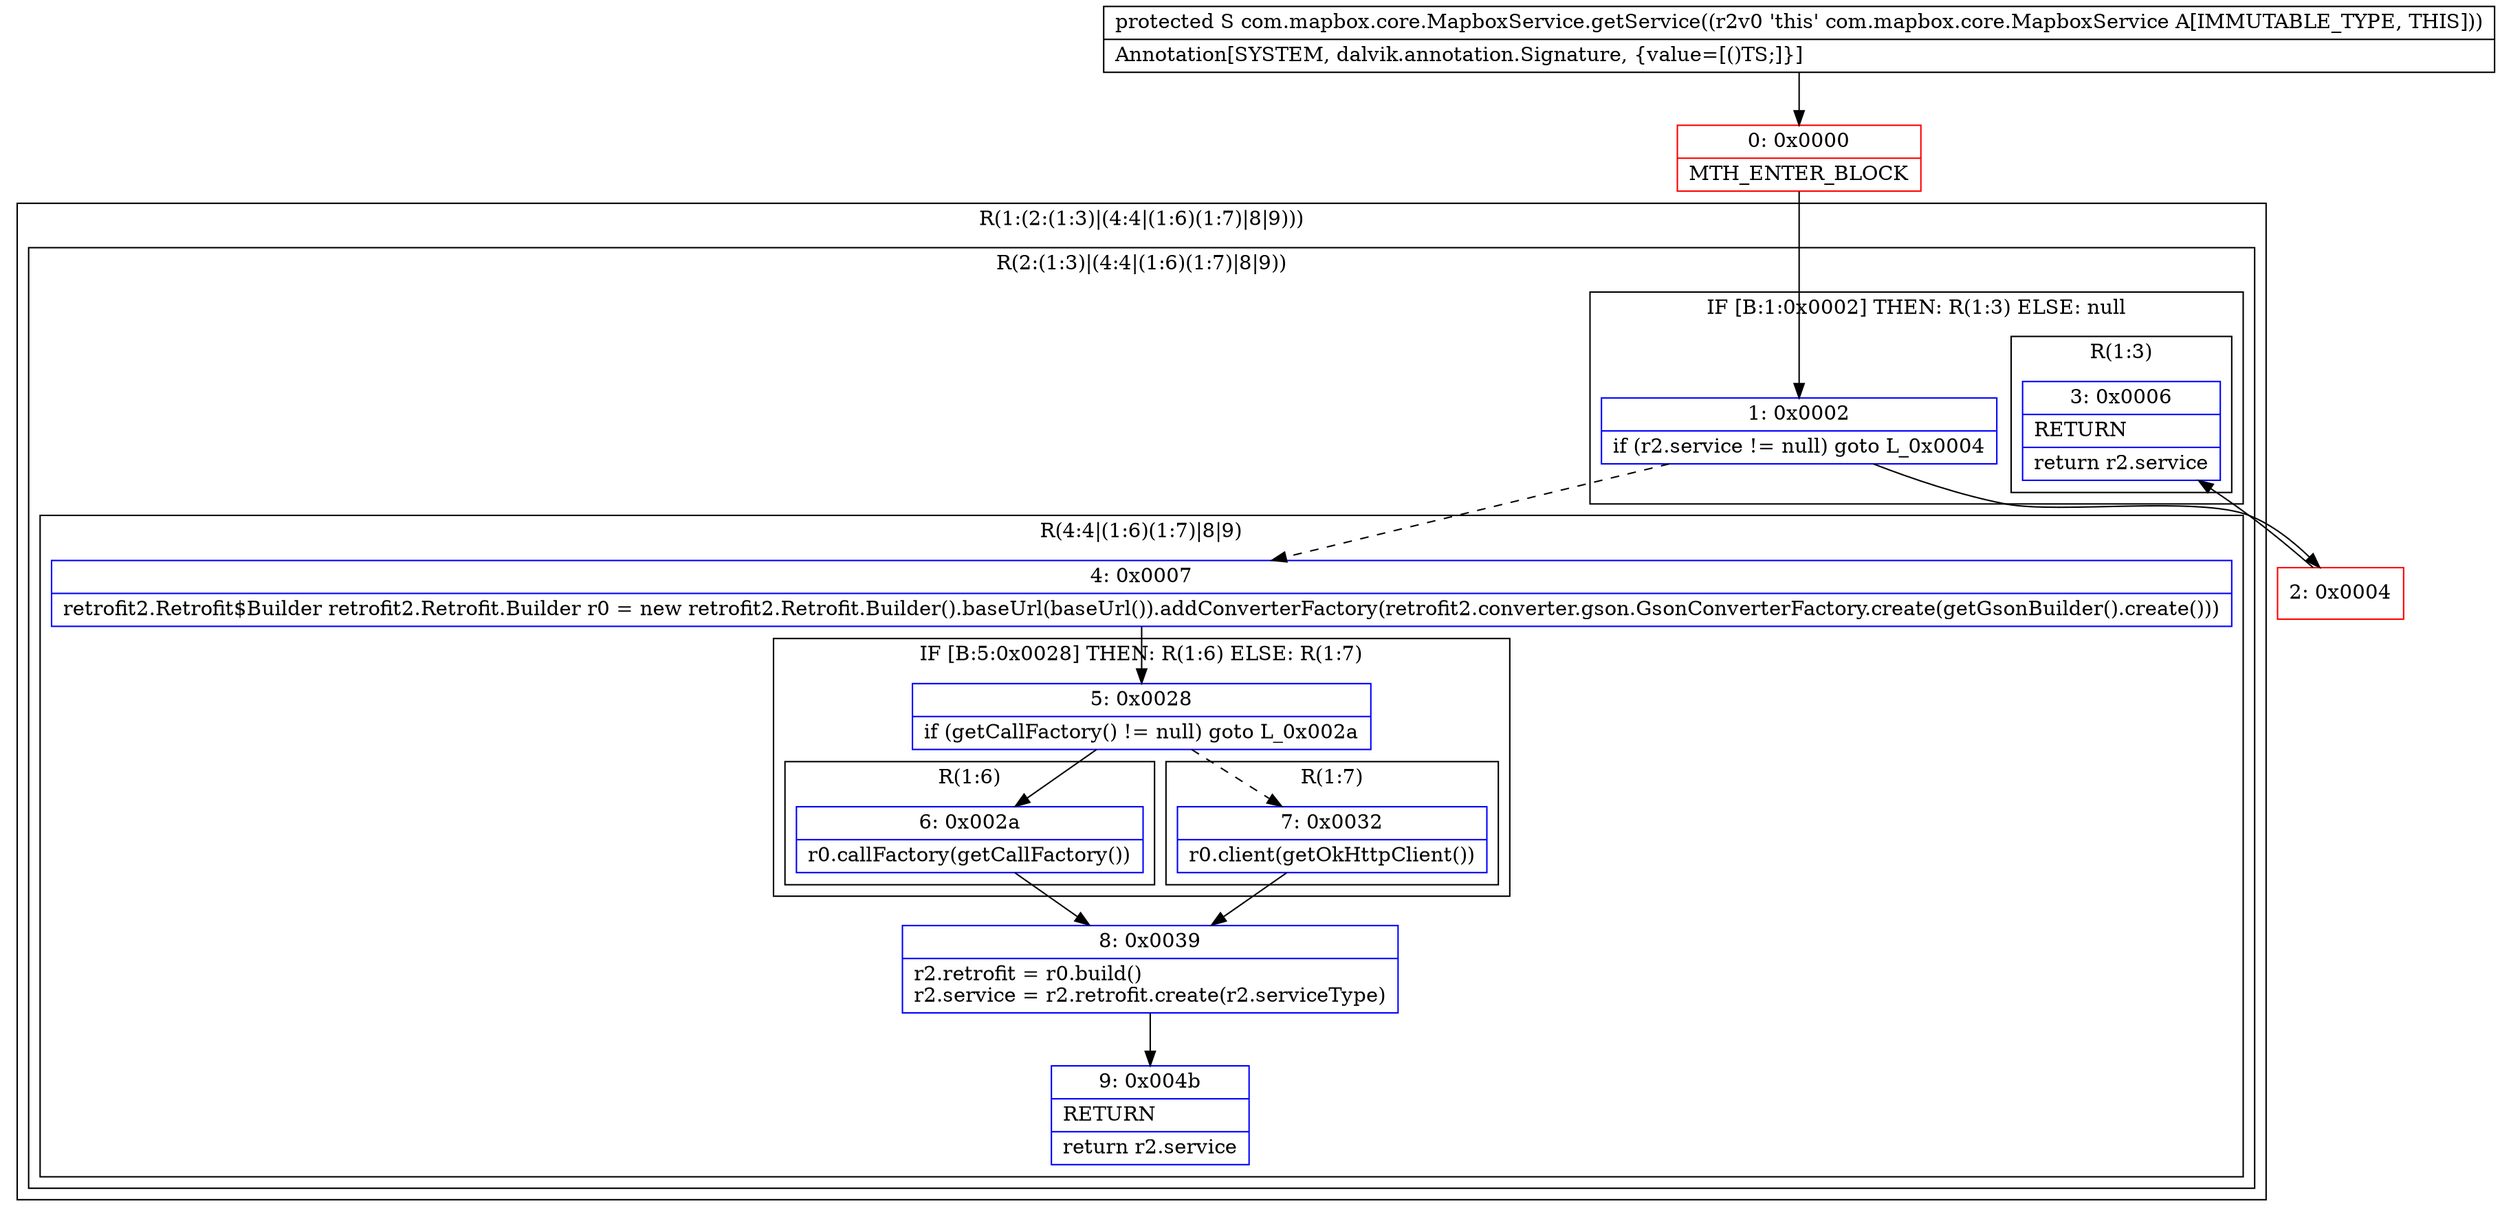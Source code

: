 digraph "CFG forcom.mapbox.core.MapboxService.getService()Ljava\/lang\/Object;" {
subgraph cluster_Region_1654670234 {
label = "R(1:(2:(1:3)|(4:4|(1:6)(1:7)|8|9)))";
node [shape=record,color=blue];
subgraph cluster_Region_1611464273 {
label = "R(2:(1:3)|(4:4|(1:6)(1:7)|8|9))";
node [shape=record,color=blue];
subgraph cluster_IfRegion_1250126180 {
label = "IF [B:1:0x0002] THEN: R(1:3) ELSE: null";
node [shape=record,color=blue];
Node_1 [shape=record,label="{1\:\ 0x0002|if (r2.service != null) goto L_0x0004\l}"];
subgraph cluster_Region_237552309 {
label = "R(1:3)";
node [shape=record,color=blue];
Node_3 [shape=record,label="{3\:\ 0x0006|RETURN\l|return r2.service\l}"];
}
}
subgraph cluster_Region_1993604800 {
label = "R(4:4|(1:6)(1:7)|8|9)";
node [shape=record,color=blue];
Node_4 [shape=record,label="{4\:\ 0x0007|retrofit2.Retrofit$Builder retrofit2.Retrofit.Builder r0 = new retrofit2.Retrofit.Builder().baseUrl(baseUrl()).addConverterFactory(retrofit2.converter.gson.GsonConverterFactory.create(getGsonBuilder().create()))\l}"];
subgraph cluster_IfRegion_1853156473 {
label = "IF [B:5:0x0028] THEN: R(1:6) ELSE: R(1:7)";
node [shape=record,color=blue];
Node_5 [shape=record,label="{5\:\ 0x0028|if (getCallFactory() != null) goto L_0x002a\l}"];
subgraph cluster_Region_1182252296 {
label = "R(1:6)";
node [shape=record,color=blue];
Node_6 [shape=record,label="{6\:\ 0x002a|r0.callFactory(getCallFactory())\l}"];
}
subgraph cluster_Region_2006156967 {
label = "R(1:7)";
node [shape=record,color=blue];
Node_7 [shape=record,label="{7\:\ 0x0032|r0.client(getOkHttpClient())\l}"];
}
}
Node_8 [shape=record,label="{8\:\ 0x0039|r2.retrofit = r0.build()\lr2.service = r2.retrofit.create(r2.serviceType)\l}"];
Node_9 [shape=record,label="{9\:\ 0x004b|RETURN\l|return r2.service\l}"];
}
}
}
Node_0 [shape=record,color=red,label="{0\:\ 0x0000|MTH_ENTER_BLOCK\l}"];
Node_2 [shape=record,color=red,label="{2\:\ 0x0004}"];
MethodNode[shape=record,label="{protected S com.mapbox.core.MapboxService.getService((r2v0 'this' com.mapbox.core.MapboxService A[IMMUTABLE_TYPE, THIS]))  | Annotation[SYSTEM, dalvik.annotation.Signature, \{value=[()TS;]\}]\l}"];
MethodNode -> Node_0;
Node_1 -> Node_2;
Node_1 -> Node_4[style=dashed];
Node_4 -> Node_5;
Node_5 -> Node_6;
Node_5 -> Node_7[style=dashed];
Node_6 -> Node_8;
Node_7 -> Node_8;
Node_8 -> Node_9;
Node_0 -> Node_1;
Node_2 -> Node_3;
}

